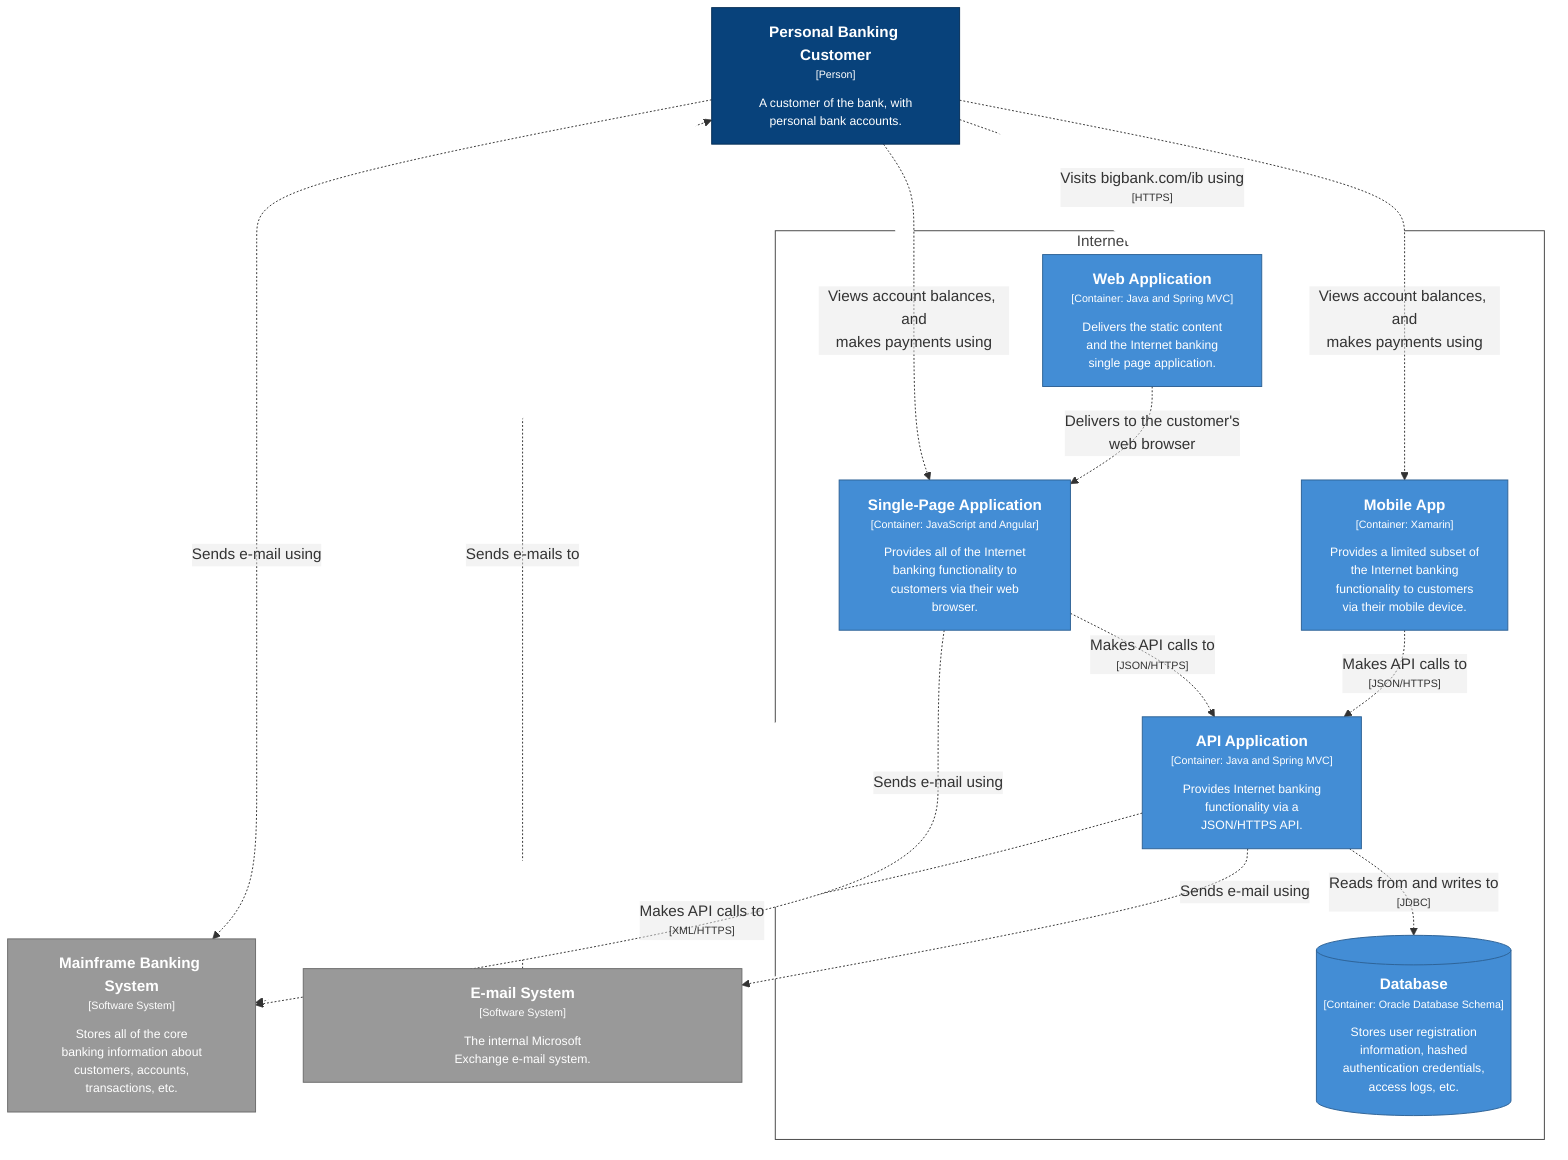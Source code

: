 graph TB
  linkStyle default fill:#ffffff

  1["<div style='font-weight: bold'>Personal Banking Customer</div><div style='font-size: 70%; margin-top: 0px'>[Person]</div><div style='font-size: 80%; margin-top:10px'>A customer of the bank, with<br />personal bank accounts.</div>"]
  style 1 fill:#08427b,stroke:#052e56,color:#ffffff
  4["<div style='font-weight: bold'>Mainframe Banking System</div><div style='font-size: 70%; margin-top: 0px'>[Software System]</div><div style='font-size: 80%; margin-top:10px'>Stores all of the core<br />banking information about<br />customers, accounts,<br />transactions, etc.</div>"]
  style 4 fill:#999999,stroke:#6b6b6b,color:#ffffff
  5["<div style='font-weight: bold;width:400px'>E-mail System</div><div style='font-size: 70%;width:400px; margin-top: 0px'>[Software System]</div><div style='font-size: 80%; margin-top:10px'>The internal Microsoft<br />Exchange e-mail system.</div>"]
  style 5 fill:#999999,stroke:#6b6b6b,color:#ffffff

  subgraph 7 [Internet Banking System]
    style 7 fill:#ffffff,stroke:#444444,color:#444444

    10["<div style='font-weight: bold'>Web Application</div><div style='font-size: 70%; margin-top: 0px'>[Container: Java and Spring MVC]</div><div style='font-size: 80%; margin-top:10px'>Delivers the static content<br />and the Internet banking<br />single page application.</div>"]
    style 10 fill:#438dd5,stroke:#2e6295,color:#ffffff
    11["<div style='font-weight: bold'>API Application</div><div style='font-size: 70%; margin-top: 0px'>[Container: Java and Spring MVC]</div><div style='font-size: 80%; margin-top:10px'>Provides Internet banking<br />functionality via a<br />JSON/HTTPS API.</div>"]
    style 11 fill:#438dd5,stroke:#2e6295,color:#ffffff
    18[("<div style='font-weight: bold'>Database</div><div style='font-size: 70%; margin-top: 0px'>[Container: Oracle Database Schema]</div><div style='font-size: 80%; margin-top:10px'>Stores user registration<br />information, hashed<br />authentication credentials,<br />access logs, etc.</div>")]
    style 18 fill:#438dd5,stroke:#2e6295,color:#ffffff
    8["<div style='font-weight: bold'>Single-Page Application</div><div style='font-size: 70%; margin-top: 0px'>[Container: JavaScript and Angular]</div><div style='font-size: 80%; margin-top:10px'>Provides all of the Internet<br />banking functionality to<br />customers via their web<br />browser.</div>"]
    style 8 fill:#438dd5,stroke:#2e6295,color:#ffffff
    9["<div style='font-weight: bold'>Mobile App</div><div style='font-size: 70%; margin-top: 0px'>[Container: Xamarin]</div><div style='font-size: 80%; margin-top:10px'>Provides a limited subset of<br />the Internet banking<br />functionality to customers<br />via their mobile device.</div>"]
    style 9 fill:#438dd5,stroke:#2e6295,color:#ffffff
  end

  5-. "<div>Sends e-mails to</div><div style='font-size: 70%'></div>" .->1
  1-. "<div>Visits bigbank.com/ib using</div><div style='font-size: 70%'>[HTTPS]</div>" .->10
  1-. "<div>Views account balances, and<br />makes payments using</div><div style='font-size: 70%'></div>" .->8
  1-. "<div>Views account balances, and<br />makes payments using</div><div style='font-size: 70%'></div>" .->9
  10-. "<div>Delivers to the customer's<br />web browser</div><div style='font-size: 70%'></div>" .->8
  8-. "<div>Makes API calls to</div><div style='font-size: 70%'>[JSON/HTTPS]</div>" .->11
  9-. "<div>Makes API calls to</div><div style='font-size: 70%'>[JSON/HTTPS]</div>" .->11
  11-. "<div>Reads from and writes to</div><div style='font-size: 70%'>[JDBC]</div>" .->18
  11-. "<div>Makes API calls to</div><div style='font-size: 70%'>[XML/HTTPS]</div>" .->4
  11-. "<div>Sends e-mail using</div><div style='font-size: 70%'></div>" .->5
  1-."<div>Sends e-mail using</div><div style='font-size: 70%'></div>".->4
  8-."<div>Sends e-mail using</div><div style='font-size: 70%'></div>".->4